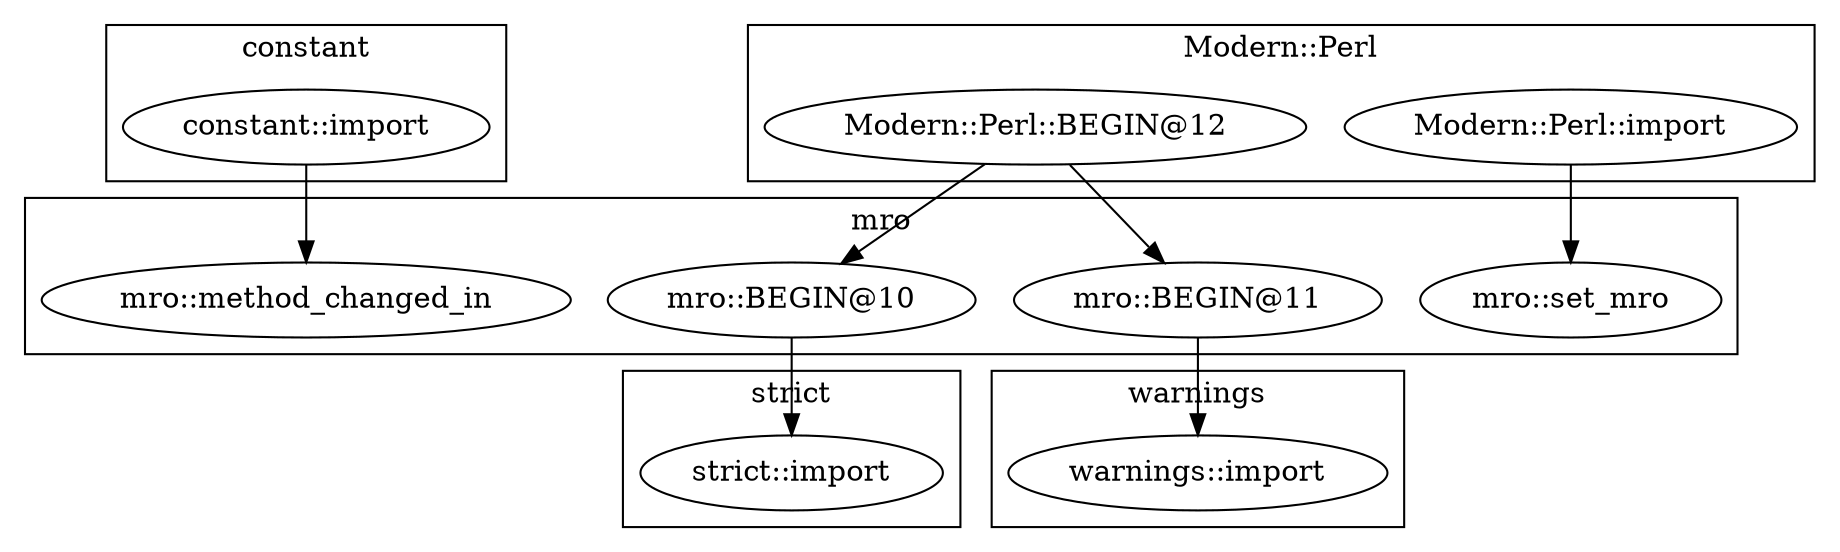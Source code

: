 digraph {
graph [overlap=false]
subgraph cluster_warnings {
	label="warnings";
	"warnings::import";
}
subgraph cluster_strict {
	label="strict";
	"strict::import";
}
subgraph cluster_constant {
	label="constant";
	"constant::import";
}
subgraph cluster_mro {
	label="mro";
	"mro::BEGIN@10";
	"mro::method_changed_in";
	"mro::BEGIN@11";
	"mro::set_mro";
}
subgraph cluster_Modern_Perl {
	label="Modern::Perl";
	"Modern::Perl::import";
	"Modern::Perl::BEGIN@12";
}
"constant::import" -> "mro::method_changed_in";
"Modern::Perl::BEGIN@12" -> "mro::BEGIN@10";
"Modern::Perl::BEGIN@12" -> "mro::BEGIN@11";
"Modern::Perl::import" -> "mro::set_mro";
"mro::BEGIN@11" -> "warnings::import";
"mro::BEGIN@10" -> "strict::import";
}
